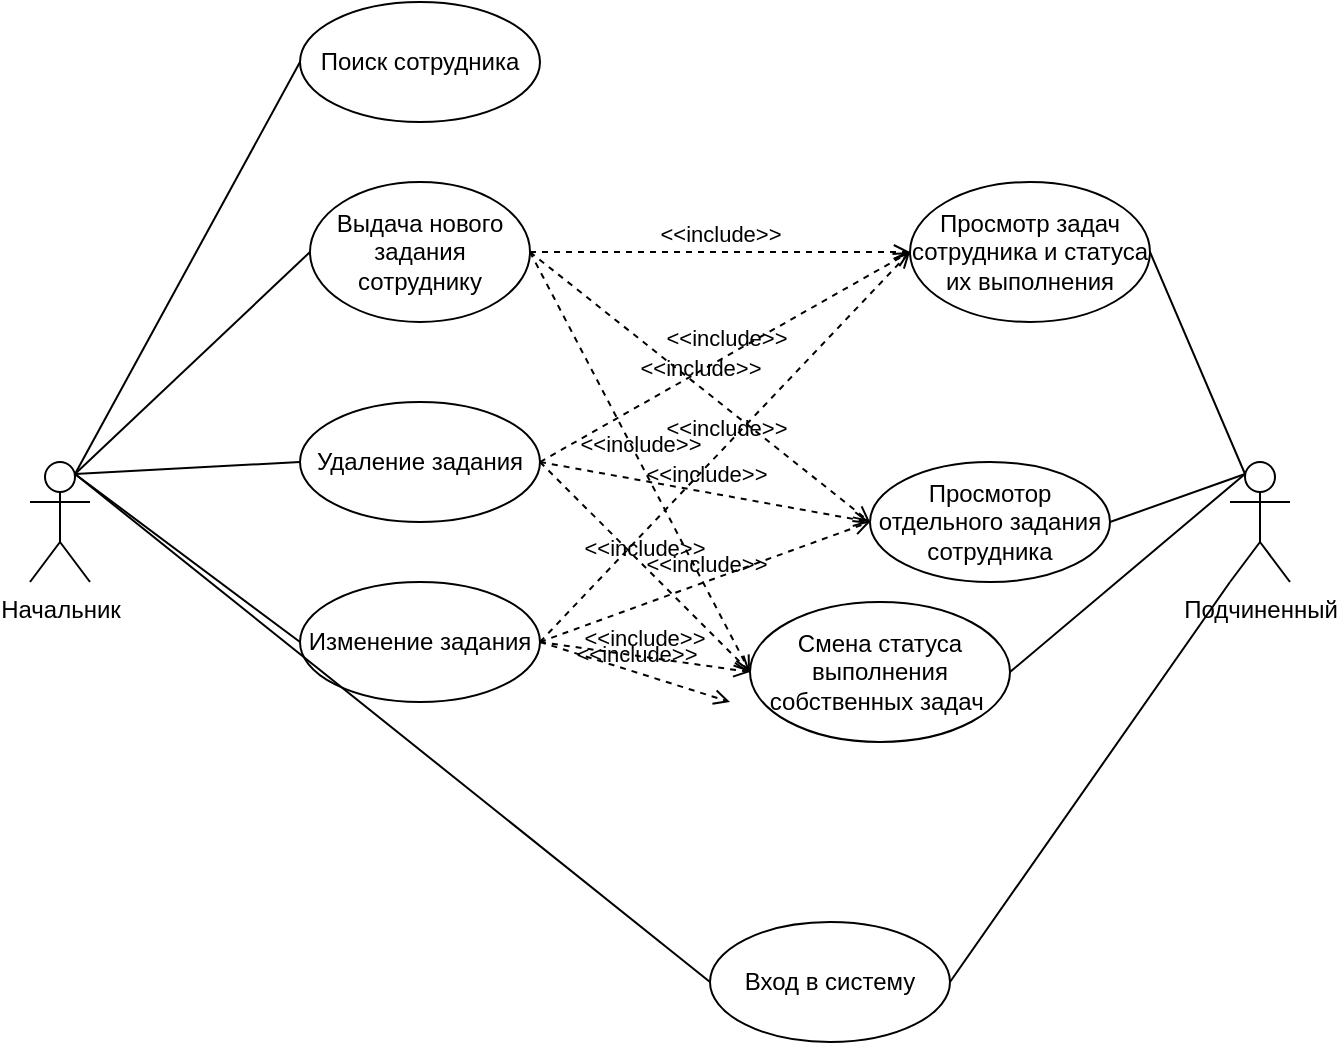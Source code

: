<mxfile version="14.7.6" type="device"><diagram id="bJ9OcgNYgmxH0uuAPVL7" name="Page-1"><mxGraphModel dx="862" dy="1651" grid="1" gridSize="10" guides="1" tooltips="1" connect="1" arrows="1" fold="1" page="1" pageScale="1" pageWidth="827" pageHeight="1169" math="0" shadow="0"><root><mxCell id="0"/><mxCell id="1" parent="0"/><mxCell id="cXAHaf1NwsMv4jWatEQa-1" value="Начальник" style="shape=umlActor;verticalLabelPosition=bottom;verticalAlign=top;html=1;outlineConnect=0;" parent="1" vertex="1"><mxGeometry x="60" y="200" width="30" height="60" as="geometry"/></mxCell><mxCell id="cXAHaf1NwsMv4jWatEQa-2" value="Подчиненный" style="shape=umlActor;verticalLabelPosition=bottom;verticalAlign=top;html=1;outlineConnect=0;" parent="1" vertex="1"><mxGeometry x="660" y="200" width="30" height="60" as="geometry"/></mxCell><mxCell id="cXAHaf1NwsMv4jWatEQa-5" value="Выдача нового задания сотруднику" style="ellipse;whiteSpace=wrap;html=1;" parent="1" vertex="1"><mxGeometry x="200" y="60" width="110" height="70" as="geometry"/></mxCell><mxCell id="cXAHaf1NwsMv4jWatEQa-6" value="Просмотр задач сотрудника и статуса их выполнения" style="ellipse;whiteSpace=wrap;html=1;" parent="1" vertex="1"><mxGeometry x="500" y="60" width="120" height="70" as="geometry"/></mxCell><mxCell id="cXAHaf1NwsMv4jWatEQa-8" value="Поиск сотрудника" style="ellipse;whiteSpace=wrap;html=1;" parent="1" vertex="1"><mxGeometry x="195" y="-30" width="120" height="60" as="geometry"/></mxCell><mxCell id="cXAHaf1NwsMv4jWatEQa-11" value="Смена статуса выполнения собственных задач&amp;nbsp;" style="ellipse;whiteSpace=wrap;html=1;" parent="1" vertex="1"><mxGeometry x="420" y="270" width="130" height="70" as="geometry"/></mxCell><mxCell id="cXAHaf1NwsMv4jWatEQa-12" value="Вход в систему" style="ellipse;whiteSpace=wrap;html=1;" parent="1" vertex="1"><mxGeometry x="400" y="430" width="120" height="60" as="geometry"/></mxCell><mxCell id="cXAHaf1NwsMv4jWatEQa-25" value="Удаление задания" style="ellipse;whiteSpace=wrap;html=1;" parent="1" vertex="1"><mxGeometry x="195" y="170" width="120" height="60" as="geometry"/></mxCell><mxCell id="cXAHaf1NwsMv4jWatEQa-32" value="Просмотор отдельного задания сотрудника" style="ellipse;whiteSpace=wrap;html=1;" parent="1" vertex="1"><mxGeometry x="480" y="200" width="120" height="60" as="geometry"/></mxCell><mxCell id="cXAHaf1NwsMv4jWatEQa-38" value="Изменение задания" style="ellipse;whiteSpace=wrap;html=1;" parent="1" vertex="1"><mxGeometry x="195" y="260" width="120" height="60" as="geometry"/></mxCell><mxCell id="cXAHaf1NwsMv4jWatEQa-52" value="" style="endArrow=none;html=1;exitX=0.75;exitY=0.1;exitDx=0;exitDy=0;exitPerimeter=0;entryX=0;entryY=0.5;entryDx=0;entryDy=0;" parent="1" source="cXAHaf1NwsMv4jWatEQa-1" target="cXAHaf1NwsMv4jWatEQa-8" edge="1"><mxGeometry width="50" height="50" relative="1" as="geometry"><mxPoint x="450" y="190" as="sourcePoint"/><mxPoint x="500" y="140" as="targetPoint"/></mxGeometry></mxCell><mxCell id="cXAHaf1NwsMv4jWatEQa-54" value="" style="endArrow=none;html=1;exitX=0.75;exitY=0.1;exitDx=0;exitDy=0;exitPerimeter=0;entryX=0;entryY=0.5;entryDx=0;entryDy=0;" parent="1" source="cXAHaf1NwsMv4jWatEQa-1" target="cXAHaf1NwsMv4jWatEQa-5" edge="1"><mxGeometry width="50" height="50" relative="1" as="geometry"><mxPoint x="450" y="190" as="sourcePoint"/><mxPoint x="500" y="140" as="targetPoint"/></mxGeometry></mxCell><mxCell id="cXAHaf1NwsMv4jWatEQa-55" value="" style="endArrow=none;html=1;exitX=0.75;exitY=0.1;exitDx=0;exitDy=0;exitPerimeter=0;entryX=0;entryY=0.5;entryDx=0;entryDy=0;" parent="1" source="cXAHaf1NwsMv4jWatEQa-1" target="cXAHaf1NwsMv4jWatEQa-25" edge="1"><mxGeometry width="50" height="50" relative="1" as="geometry"><mxPoint x="450" y="280" as="sourcePoint"/><mxPoint x="500" y="230" as="targetPoint"/></mxGeometry></mxCell><mxCell id="cXAHaf1NwsMv4jWatEQa-56" value="" style="endArrow=none;html=1;exitX=0.75;exitY=0.1;exitDx=0;exitDy=0;exitPerimeter=0;entryX=0;entryY=0.5;entryDx=0;entryDy=0;" parent="1" source="cXAHaf1NwsMv4jWatEQa-1" target="cXAHaf1NwsMv4jWatEQa-38" edge="1"><mxGeometry width="50" height="50" relative="1" as="geometry"><mxPoint x="450" y="280" as="sourcePoint"/><mxPoint x="500" y="230" as="targetPoint"/></mxGeometry></mxCell><mxCell id="cXAHaf1NwsMv4jWatEQa-57" value="" style="endArrow=none;html=1;exitX=0.75;exitY=0.1;exitDx=0;exitDy=0;exitPerimeter=0;entryX=0;entryY=0.5;entryDx=0;entryDy=0;" parent="1" source="cXAHaf1NwsMv4jWatEQa-1" target="cXAHaf1NwsMv4jWatEQa-12" edge="1"><mxGeometry width="50" height="50" relative="1" as="geometry"><mxPoint x="450" y="370" as="sourcePoint"/><mxPoint x="500" y="320" as="targetPoint"/></mxGeometry></mxCell><mxCell id="cXAHaf1NwsMv4jWatEQa-59" value="" style="endArrow=none;html=1;entryX=0.25;entryY=0.1;entryDx=0;entryDy=0;entryPerimeter=0;exitX=1;exitY=0.5;exitDx=0;exitDy=0;" parent="1" source="cXAHaf1NwsMv4jWatEQa-6" target="cXAHaf1NwsMv4jWatEQa-2" edge="1"><mxGeometry width="50" height="50" relative="1" as="geometry"><mxPoint x="450" y="370" as="sourcePoint"/><mxPoint x="500" y="320" as="targetPoint"/></mxGeometry></mxCell><mxCell id="cXAHaf1NwsMv4jWatEQa-60" value="" style="endArrow=none;html=1;entryX=0.25;entryY=0.1;entryDx=0;entryDy=0;entryPerimeter=0;exitX=1;exitY=0.5;exitDx=0;exitDy=0;" parent="1" source="cXAHaf1NwsMv4jWatEQa-32" target="cXAHaf1NwsMv4jWatEQa-2" edge="1"><mxGeometry width="50" height="50" relative="1" as="geometry"><mxPoint x="450" y="370" as="sourcePoint"/><mxPoint x="500" y="320" as="targetPoint"/></mxGeometry></mxCell><mxCell id="cXAHaf1NwsMv4jWatEQa-61" value="" style="endArrow=none;html=1;entryX=0.25;entryY=0.1;entryDx=0;entryDy=0;entryPerimeter=0;exitX=1;exitY=0.5;exitDx=0;exitDy=0;" parent="1" source="cXAHaf1NwsMv4jWatEQa-11" target="cXAHaf1NwsMv4jWatEQa-2" edge="1"><mxGeometry width="50" height="50" relative="1" as="geometry"><mxPoint x="450" y="370" as="sourcePoint"/><mxPoint x="500" y="320" as="targetPoint"/></mxGeometry></mxCell><mxCell id="jqGRjl2d5oPVqpewsfPb-1" value="" style="endArrow=none;html=1;entryX=0;entryY=1;entryDx=0;entryDy=0;entryPerimeter=0;exitX=1;exitY=0.5;exitDx=0;exitDy=0;" edge="1" parent="1" source="cXAHaf1NwsMv4jWatEQa-12" target="cXAHaf1NwsMv4jWatEQa-2"><mxGeometry width="50" height="50" relative="1" as="geometry"><mxPoint x="390" y="260" as="sourcePoint"/><mxPoint x="440" y="210" as="targetPoint"/></mxGeometry></mxCell><mxCell id="jqGRjl2d5oPVqpewsfPb-5" value="&amp;lt;&amp;lt;include&amp;gt;&amp;gt;" style="html=1;verticalAlign=bottom;labelBackgroundColor=none;endArrow=open;endFill=0;dashed=1;exitX=1;exitY=0.5;exitDx=0;exitDy=0;entryX=0;entryY=0.5;entryDx=0;entryDy=0;" edge="1" parent="1" source="cXAHaf1NwsMv4jWatEQa-5" target="cXAHaf1NwsMv4jWatEQa-6"><mxGeometry width="160" relative="1" as="geometry"><mxPoint x="330" y="220" as="sourcePoint"/><mxPoint x="490" y="220" as="targetPoint"/></mxGeometry></mxCell><mxCell id="jqGRjl2d5oPVqpewsfPb-6" value="&amp;lt;&amp;lt;include&amp;gt;&amp;gt;" style="html=1;verticalAlign=bottom;labelBackgroundColor=none;endArrow=open;endFill=0;dashed=1;exitX=1;exitY=0.5;exitDx=0;exitDy=0;entryX=0;entryY=0.5;entryDx=0;entryDy=0;" edge="1" parent="1" source="cXAHaf1NwsMv4jWatEQa-5" target="cXAHaf1NwsMv4jWatEQa-32"><mxGeometry width="160" relative="1" as="geometry"><mxPoint x="320" y="105" as="sourcePoint"/><mxPoint x="430" y="155" as="targetPoint"/></mxGeometry></mxCell><mxCell id="jqGRjl2d5oPVqpewsfPb-7" value="&amp;lt;&amp;lt;include&amp;gt;&amp;gt;" style="html=1;verticalAlign=bottom;labelBackgroundColor=none;endArrow=open;endFill=0;dashed=1;exitX=1;exitY=0.5;exitDx=0;exitDy=0;entryX=0;entryY=0.5;entryDx=0;entryDy=0;" edge="1" parent="1" source="cXAHaf1NwsMv4jWatEQa-5" target="cXAHaf1NwsMv4jWatEQa-11"><mxGeometry width="160" relative="1" as="geometry"><mxPoint x="330" y="115" as="sourcePoint"/><mxPoint x="440" y="165" as="targetPoint"/></mxGeometry></mxCell><mxCell id="jqGRjl2d5oPVqpewsfPb-8" value="&amp;lt;&amp;lt;include&amp;gt;&amp;gt;" style="html=1;verticalAlign=bottom;labelBackgroundColor=none;endArrow=open;endFill=0;dashed=1;exitX=1;exitY=0.5;exitDx=0;exitDy=0;entryX=0;entryY=0.5;entryDx=0;entryDy=0;" edge="1" parent="1" source="cXAHaf1NwsMv4jWatEQa-25" target="cXAHaf1NwsMv4jWatEQa-6"><mxGeometry width="160" relative="1" as="geometry"><mxPoint x="340" y="125" as="sourcePoint"/><mxPoint x="450" y="175" as="targetPoint"/></mxGeometry></mxCell><mxCell id="jqGRjl2d5oPVqpewsfPb-9" value="&amp;lt;&amp;lt;include&amp;gt;&amp;gt;" style="html=1;verticalAlign=bottom;labelBackgroundColor=none;endArrow=open;endFill=0;dashed=1;exitX=1;exitY=0.5;exitDx=0;exitDy=0;entryX=0;entryY=0.5;entryDx=0;entryDy=0;" edge="1" parent="1" source="cXAHaf1NwsMv4jWatEQa-25" target="cXAHaf1NwsMv4jWatEQa-32"><mxGeometry width="160" relative="1" as="geometry"><mxPoint x="350" y="135" as="sourcePoint"/><mxPoint x="460" y="185" as="targetPoint"/></mxGeometry></mxCell><mxCell id="jqGRjl2d5oPVqpewsfPb-10" value="&amp;lt;&amp;lt;include&amp;gt;&amp;gt;" style="html=1;verticalAlign=bottom;labelBackgroundColor=none;endArrow=open;endFill=0;dashed=1;exitX=1;exitY=0.5;exitDx=0;exitDy=0;entryX=0;entryY=0.5;entryDx=0;entryDy=0;" edge="1" parent="1" source="cXAHaf1NwsMv4jWatEQa-25" target="cXAHaf1NwsMv4jWatEQa-11"><mxGeometry width="160" relative="1" as="geometry"><mxPoint x="360" y="145" as="sourcePoint"/><mxPoint x="470" y="195" as="targetPoint"/></mxGeometry></mxCell><mxCell id="jqGRjl2d5oPVqpewsfPb-11" value="&amp;lt;&amp;lt;include&amp;gt;&amp;gt;" style="html=1;verticalAlign=bottom;labelBackgroundColor=none;endArrow=open;endFill=0;dashed=1;exitX=1;exitY=0.5;exitDx=0;exitDy=0;" edge="1" parent="1" source="cXAHaf1NwsMv4jWatEQa-38"><mxGeometry width="160" relative="1" as="geometry"><mxPoint x="315" y="290" as="sourcePoint"/><mxPoint x="410" y="320" as="targetPoint"/></mxGeometry></mxCell><mxCell id="jqGRjl2d5oPVqpewsfPb-12" value="&amp;lt;&amp;lt;include&amp;gt;&amp;gt;" style="html=1;verticalAlign=bottom;labelBackgroundColor=none;endArrow=open;endFill=0;dashed=1;exitX=1;exitY=0.5;exitDx=0;exitDy=0;entryX=0;entryY=0.5;entryDx=0;entryDy=0;" edge="1" parent="1" source="cXAHaf1NwsMv4jWatEQa-38" target="cXAHaf1NwsMv4jWatEQa-6"><mxGeometry width="160" relative="1" as="geometry"><mxPoint x="380" y="165" as="sourcePoint"/><mxPoint x="490" y="215" as="targetPoint"/></mxGeometry></mxCell><mxCell id="jqGRjl2d5oPVqpewsfPb-13" value="&amp;lt;&amp;lt;include&amp;gt;&amp;gt;" style="html=1;verticalAlign=bottom;labelBackgroundColor=none;endArrow=open;endFill=0;dashed=1;exitX=1;exitY=0.5;exitDx=0;exitDy=0;entryX=0;entryY=0.5;entryDx=0;entryDy=0;" edge="1" parent="1" source="cXAHaf1NwsMv4jWatEQa-38" target="cXAHaf1NwsMv4jWatEQa-32"><mxGeometry width="160" relative="1" as="geometry"><mxPoint x="390" y="175" as="sourcePoint"/><mxPoint x="500" y="225" as="targetPoint"/></mxGeometry></mxCell><mxCell id="jqGRjl2d5oPVqpewsfPb-14" value="&amp;lt;&amp;lt;include&amp;gt;&amp;gt;" style="html=1;verticalAlign=bottom;labelBackgroundColor=none;endArrow=open;endFill=0;dashed=1;exitX=1;exitY=0.5;exitDx=0;exitDy=0;entryX=0;entryY=0.5;entryDx=0;entryDy=0;" edge="1" parent="1" source="cXAHaf1NwsMv4jWatEQa-38" target="cXAHaf1NwsMv4jWatEQa-11"><mxGeometry width="160" relative="1" as="geometry"><mxPoint x="400" y="185" as="sourcePoint"/><mxPoint x="510" y="235" as="targetPoint"/></mxGeometry></mxCell></root></mxGraphModel></diagram></mxfile>